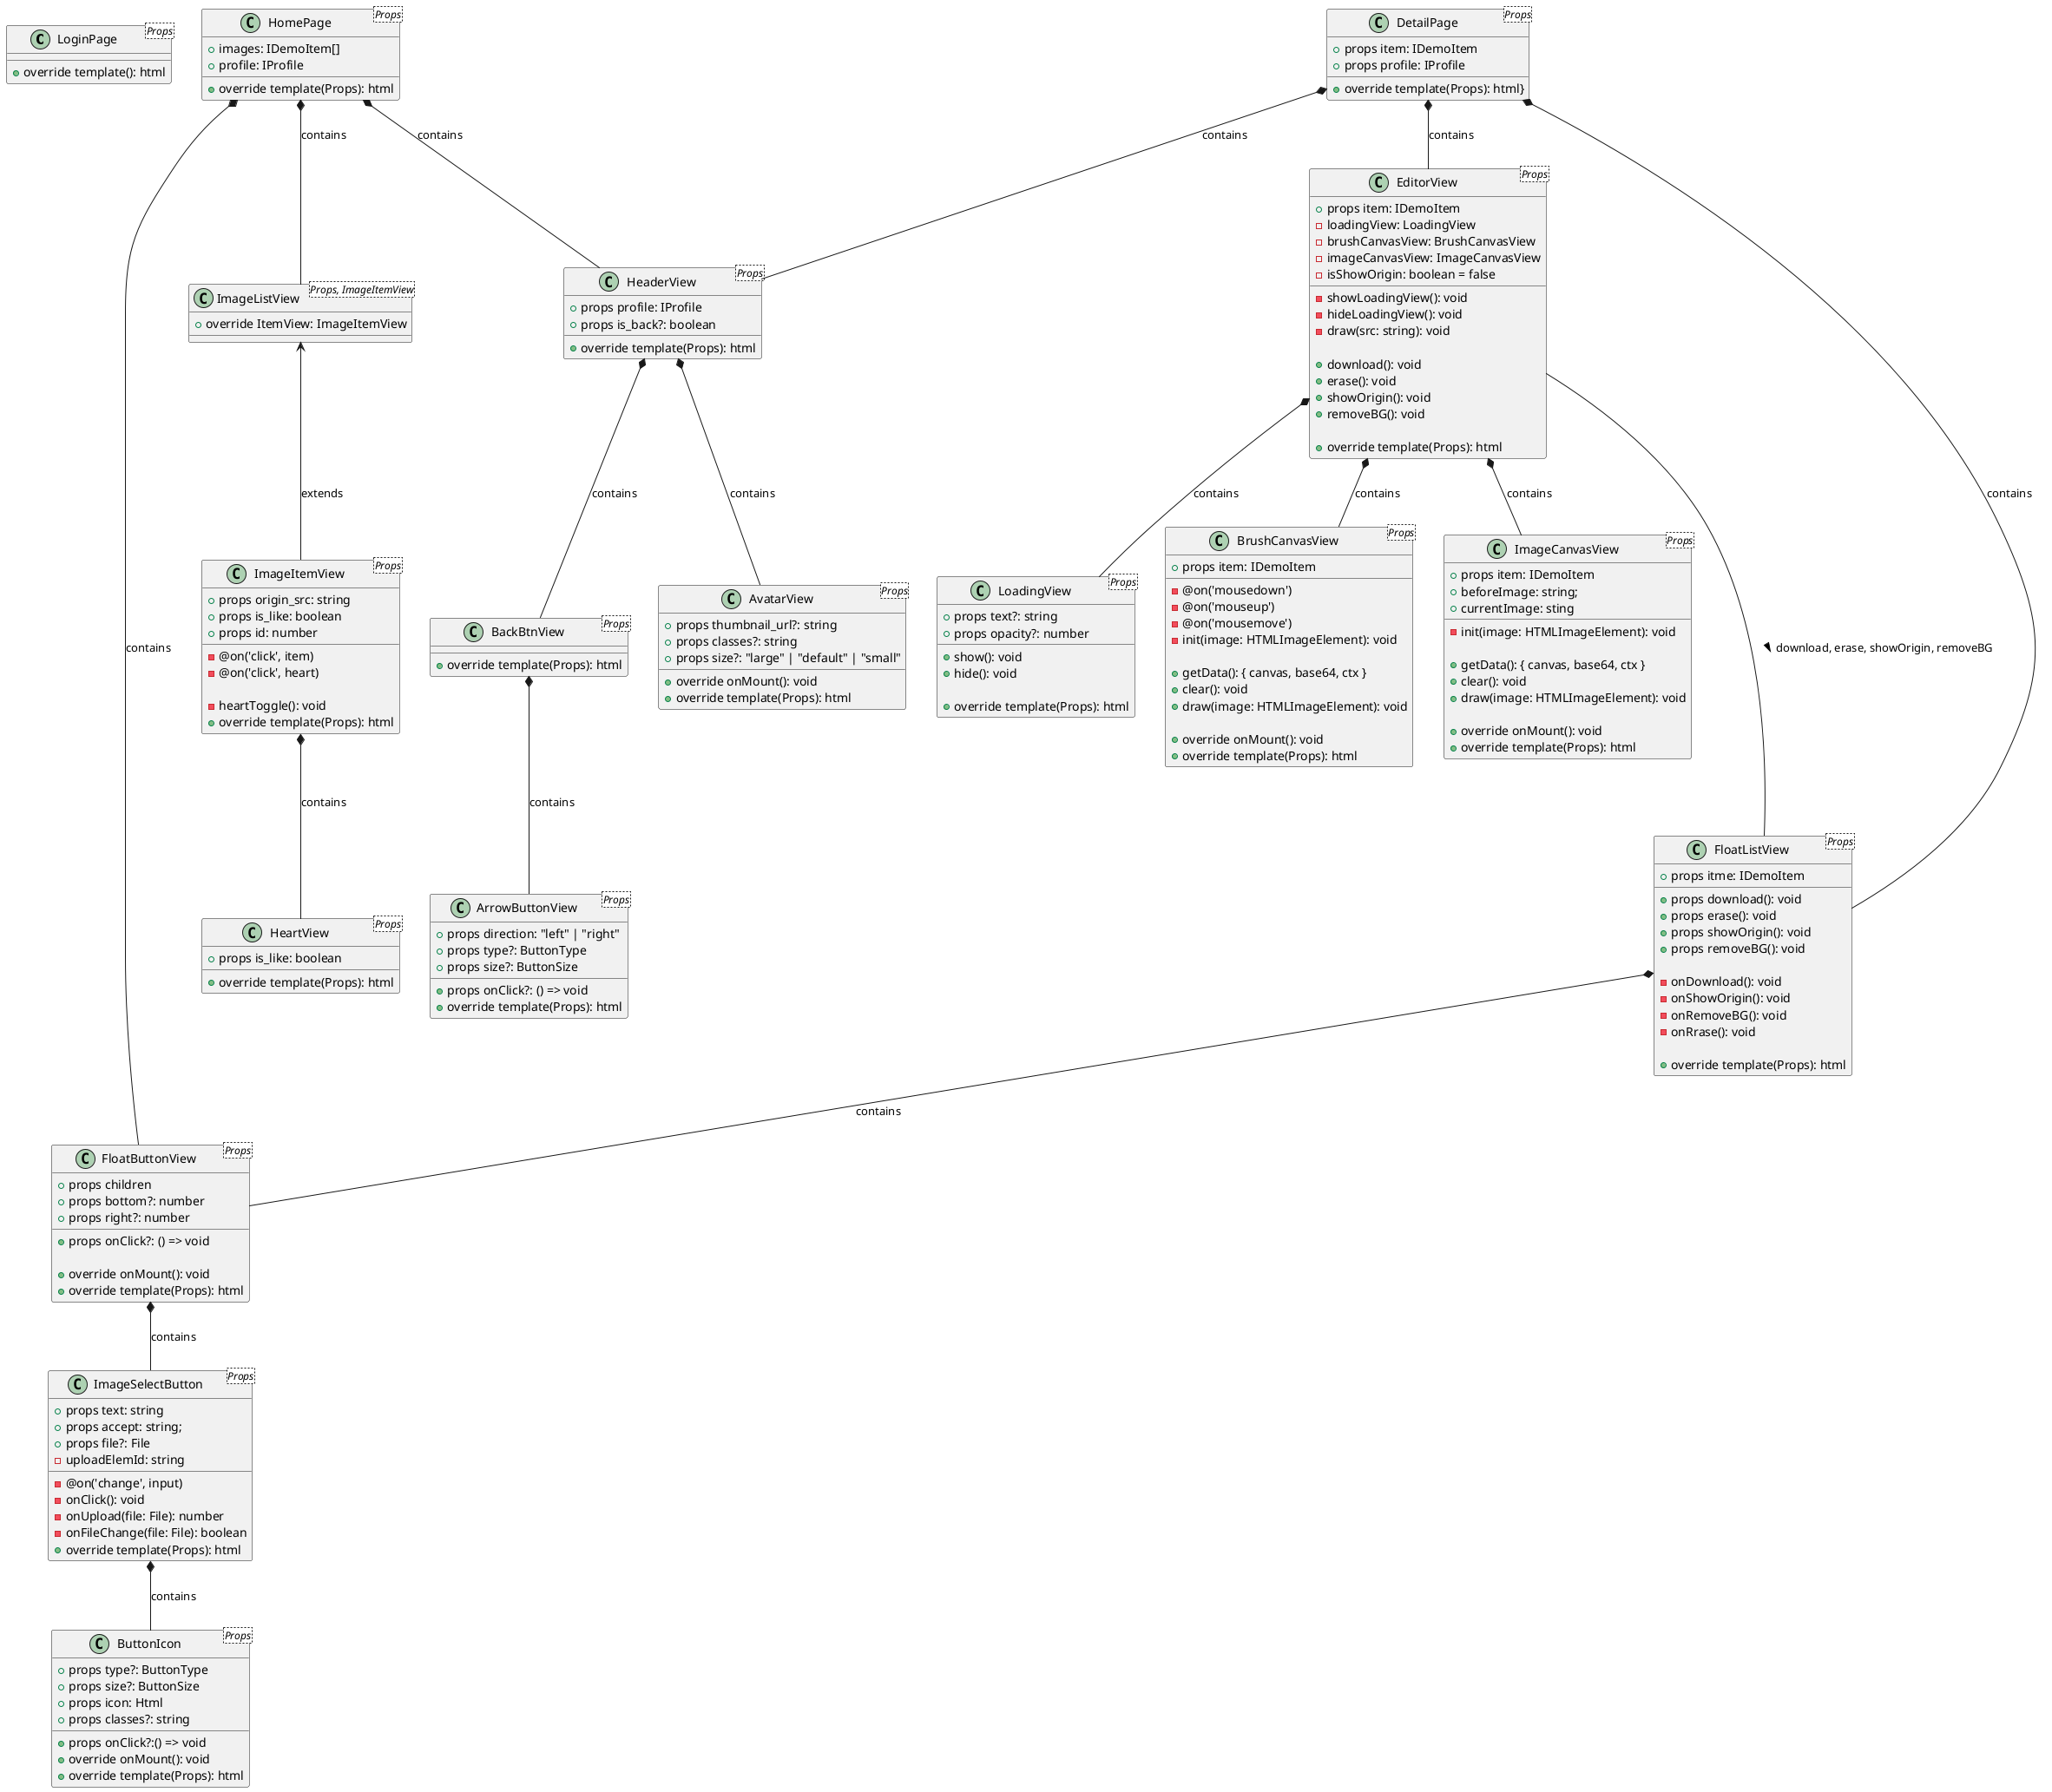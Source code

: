 @startuml


Class LoginPage<Props> {
    +override template(): html
}

Class HomePage<Props> {
    +images: IDemoItem[]
    +profile: IProfile

    +override template(Props): html
}

Class DetailPage<Props> {
    +props item: IDemoItem
    +props profile: IProfile

    +override template(Props): html}
}

Class BackBtnView<Props> {
   +override template(Props): html
}

Class ArrowButtonView<Props> {
    +props direction: "left" | "right"
    +props onClick?: () => void
    +props type?: ButtonType
    +props size?: ButtonSize

    +override template(Props): html
}

Class AvatarView<Props> {
    +props thumbnail_url?: string
    +props classes?: string
    +props size?: "large" | "default" | "small"

    +override onMount(): void
    +override template(Props): html
}

Class HeaderView<Props> {
    +props profile: IProfile
    +props is_back?: boolean

    +override template(Props): html
}

Class ImageListView<Props, ImageItemView> {
    +override ItemView: ImageItemView
}

Class ImageItemView<Props> {
    +props origin_src: string
    +props is_like: boolean
    +props id: number

    -@on('click', item)
    -@on('click', heart)

    -heartToggle(): void
    +override template(Props): html
}

Class HeartView<Props> {
    +props is_like: boolean
    +override template(Props): html
}

Class FloatListView<Props> {
    +props itme: IDemoItem
    +props download(): void
    +props erase(): void
    +props showOrigin(): void
    +props removeBG(): void

    -onDownload(): void
    -onShowOrigin(): void
    -onRemoveBG(): void
    -onRrase(): void

    +override template(Props): html
}

Class FloatButtonView<Props> {
    +props children
    +props bottom?: number
    +props right?: number
    +props onClick?: () => void

    +override onMount(): void
    +override template(Props): html
}

Class ImageSelectButton<Props> {
    +props text: string
    +props accept: string;
    +props file?: File
    -uploadElemId: string

    -@on('change', input)
    -onClick(): void
    -onUpload(file: File): number
    -onFileChange(file: File): boolean
    +override template(Props): html
}

Class ButtonIcon<Props> {
    +props type?: ButtonType
    +props size?: ButtonSize
    +props onClick?:() => void
    +props icon: Html
    +props classes?: string

    +override onMount(): void
    +override template(Props): html
}

Class EditorView<Props> {
    +props item: IDemoItem
    -loadingView: LoadingView
    -brushCanvasView: BrushCanvasView
    -imageCanvasView: ImageCanvasView
    -isShowOrigin: boolean = false

    -showLoadingView(): void
    -hideLoadingView(): void
    -draw(src: string): void

    +download(): void
    +erase(): void
    +showOrigin(): void
    +removeBG(): void

    +override template(Props): html
}

Class LoadingView<Props> {
    +props text?: string
    +props opacity?: number

    +show(): void
    +hide(): void

    +override template(Props): html
}

Class BrushCanvasView<Props> {
    +props item: IDemoItem

    -@on('mousedown')
    -@on('mouseup')
    -@on('mousemove')
    -init(image: HTMLImageElement): void

    +getData(): { canvas, base64, ctx }
    +clear(): void
    +draw(image: HTMLImageElement): void

    +override onMount(): void
    +override template(Props): html
}

Class ImageCanvasView<Props> {
    +props item: IDemoItem
    +beforeImage: string;
    +currentImage: sting

    -init(image: HTMLImageElement): void

    +getData(): { canvas, base64, ctx }
    +clear(): void
    +draw(image: HTMLImageElement): void

    +override onMount(): void
    +override template(Props): html
}

HomePage *-- HeaderView : contains
HeaderView *-- BackBtnView : contains
BackBtnView *-- ArrowButtonView : contains
HeaderView *-- AvatarView : contains

ImageListView <-- ImageItemView : extends
ImageItemView *-- HeartView : contains

HomePage *-- ImageListView : contains

HomePage *-- FloatButtonView : contains
FloatButtonView *-- ImageSelectButton : contains
ImageSelectButton *-- ButtonIcon : contains

DetailPage *-- HeaderView : contains
FloatListView *-- FloatButtonView : contains

DetailPage *-- EditorView : contains
DetailPage *-- FloatListView : contains

EditorView *-- LoadingView : contains
EditorView *-- ImageCanvasView : contains
EditorView *-- BrushCanvasView : contains

EditorView --- FloatListView : download, erase, showOrigin, removeBG >



@enduml